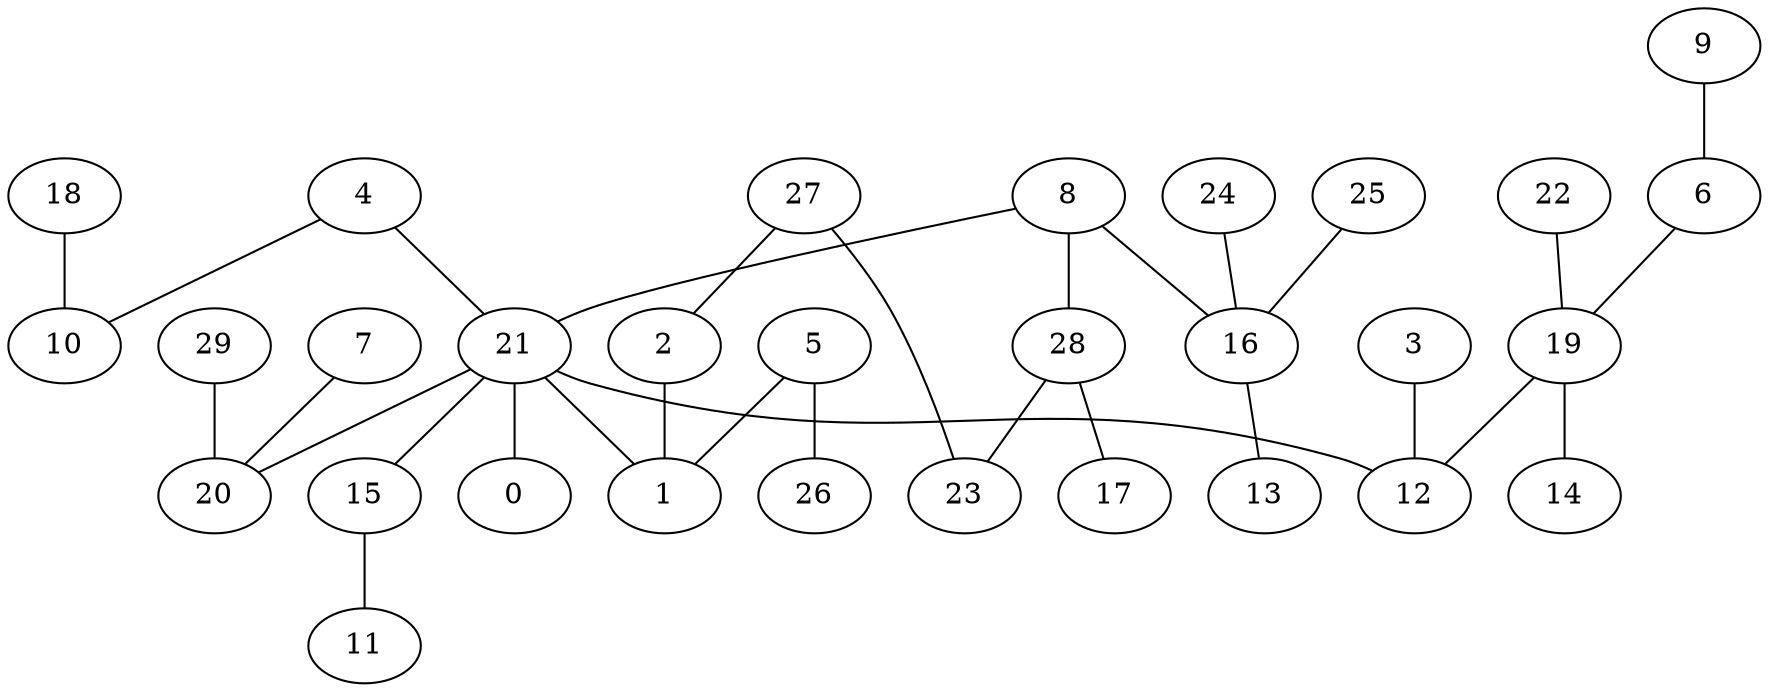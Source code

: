 digraph GG_graph {

subgraph G_graph {
edge [color = black]
"4" -> "10" [dir = none]
"4" -> "21" [dir = none]
"7" -> "20" [dir = none]
"27" -> "2" [dir = none]
"15" -> "11" [dir = none]
"29" -> "20" [dir = none]
"5" -> "26" [dir = none]
"5" -> "1" [dir = none]
"22" -> "19" [dir = none]
"9" -> "6" [dir = none]
"21" -> "20" [dir = none]
"21" -> "12" [dir = none]
"21" -> "0" [dir = none]
"21" -> "15" [dir = none]
"21" -> "1" [dir = none]
"24" -> "16" [dir = none]
"28" -> "17" [dir = none]
"28" -> "23" [dir = none]
"8" -> "21" [dir = none]
"8" -> "28" [dir = none]
"8" -> "16" [dir = none]
"16" -> "13" [dir = none]
"19" -> "14" [dir = none]
"19" -> "12" [dir = none]
"3" -> "12" [dir = none]
"6" -> "19" [dir = none]
"18" -> "10" [dir = none]
"2" -> "1" [dir = none]
"25" -> "16" [dir = none]
"27" -> "23" [dir = none]
}

}
